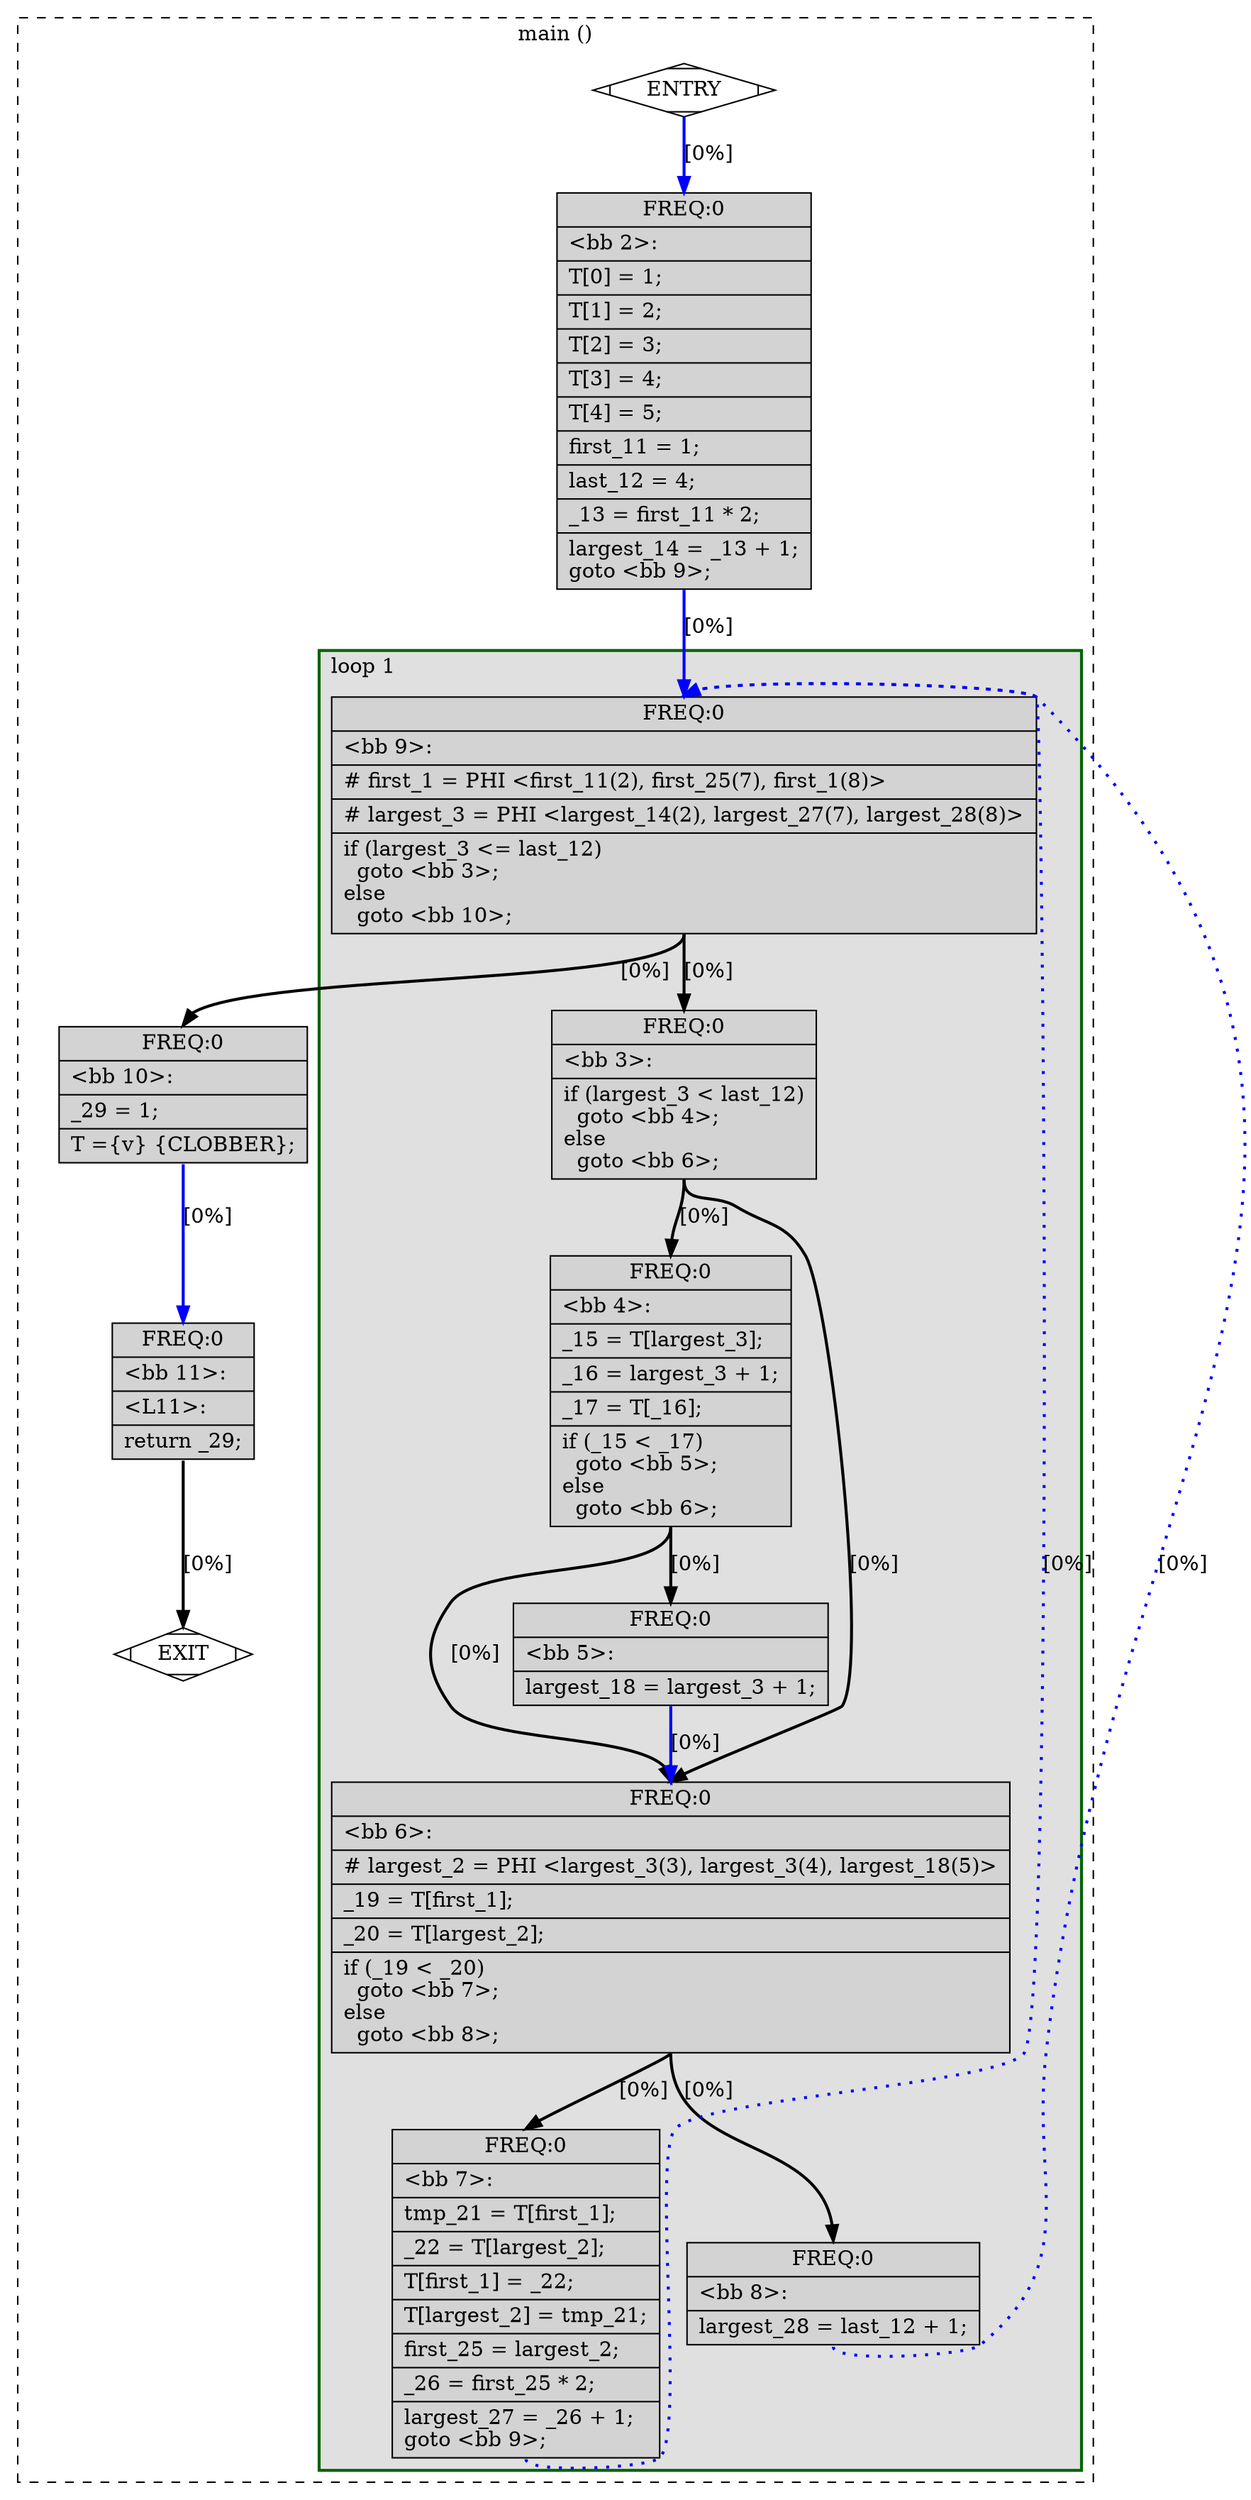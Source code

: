 digraph "code.c.027t.einline" {
overlap=false;
subgraph "cluster_main" {
	style="dashed";
	color="black";
	label="main ()";
	subgraph cluster_14_1 {
	style="filled";
	color="darkgreen";
	fillcolor="grey88";
	label="loop 1";
	labeljust=l;
	penwidth=2;
	fn_14_basic_block_9 [shape=record,style=filled,fillcolor=lightgrey,label="{ FREQ:0 |\<bb\ 9\>:\l\
|#\ first_1\ =\ PHI\ \<first_11(2),\ first_25(7),\ first_1(8)\>\l\
|#\ largest_3\ =\ PHI\ \<largest_14(2),\ largest_27(7),\ largest_28(8)\>\l\
|if\ (largest_3\ \<=\ last_12)\l\
\ \ goto\ \<bb\ 3\>;\l\
else\l\
\ \ goto\ \<bb\ 10\>;\l\
}"];

	fn_14_basic_block_3 [shape=record,style=filled,fillcolor=lightgrey,label="{ FREQ:0 |\<bb\ 3\>:\l\
|if\ (largest_3\ \<\ last_12)\l\
\ \ goto\ \<bb\ 4\>;\l\
else\l\
\ \ goto\ \<bb\ 6\>;\l\
}"];

	fn_14_basic_block_4 [shape=record,style=filled,fillcolor=lightgrey,label="{ FREQ:0 |\<bb\ 4\>:\l\
|_15\ =\ T[largest_3];\l\
|_16\ =\ largest_3\ +\ 1;\l\
|_17\ =\ T[_16];\l\
|if\ (_15\ \<\ _17)\l\
\ \ goto\ \<bb\ 5\>;\l\
else\l\
\ \ goto\ \<bb\ 6\>;\l\
}"];

	fn_14_basic_block_6 [shape=record,style=filled,fillcolor=lightgrey,label="{ FREQ:0 |\<bb\ 6\>:\l\
|#\ largest_2\ =\ PHI\ \<largest_3(3),\ largest_3(4),\ largest_18(5)\>\l\
|_19\ =\ T[first_1];\l\
|_20\ =\ T[largest_2];\l\
|if\ (_19\ \<\ _20)\l\
\ \ goto\ \<bb\ 7\>;\l\
else\l\
\ \ goto\ \<bb\ 8\>;\l\
}"];

	fn_14_basic_block_5 [shape=record,style=filled,fillcolor=lightgrey,label="{ FREQ:0 |\<bb\ 5\>:\l\
|largest_18\ =\ largest_3\ +\ 1;\l\
}"];

	fn_14_basic_block_7 [shape=record,style=filled,fillcolor=lightgrey,label="{ FREQ:0 |\<bb\ 7\>:\l\
|tmp_21\ =\ T[first_1];\l\
|_22\ =\ T[largest_2];\l\
|T[first_1]\ =\ _22;\l\
|T[largest_2]\ =\ tmp_21;\l\
|first_25\ =\ largest_2;\l\
|_26\ =\ first_25\ *\ 2;\l\
|largest_27\ =\ _26\ +\ 1;\l\
goto\ \<bb\ 9\>;\l\
}"];

	fn_14_basic_block_8 [shape=record,style=filled,fillcolor=lightgrey,label="{ FREQ:0 |\<bb\ 8\>:\l\
|largest_28\ =\ last_12\ +\ 1;\l\
}"];

	}
	fn_14_basic_block_0 [shape=Mdiamond,style=filled,fillcolor=white,label="ENTRY"];

	fn_14_basic_block_1 [shape=Mdiamond,style=filled,fillcolor=white,label="EXIT"];

	fn_14_basic_block_2 [shape=record,style=filled,fillcolor=lightgrey,label="{ FREQ:0 |\<bb\ 2\>:\l\
|T[0]\ =\ 1;\l\
|T[1]\ =\ 2;\l\
|T[2]\ =\ 3;\l\
|T[3]\ =\ 4;\l\
|T[4]\ =\ 5;\l\
|first_11\ =\ 1;\l\
|last_12\ =\ 4;\l\
|_13\ =\ first_11\ *\ 2;\l\
|largest_14\ =\ _13\ +\ 1;\l\
goto\ \<bb\ 9\>;\l\
}"];

	fn_14_basic_block_10 [shape=record,style=filled,fillcolor=lightgrey,label="{ FREQ:0 |\<bb\ 10\>:\l\
|_29\ =\ 1;\l\
|T\ =\{v\}\ \{CLOBBER\};\l\
}"];

	fn_14_basic_block_11 [shape=record,style=filled,fillcolor=lightgrey,label="{ FREQ:0 |\<bb\ 11\>:\l\
|\<L11\>:\l\
|return\ _29;\l\
}"];

	fn_14_basic_block_0:s -> fn_14_basic_block_2:n [style="solid,bold",color=blue,weight=100,constraint=true, label="[0%]"];
	fn_14_basic_block_2:s -> fn_14_basic_block_9:n [style="solid,bold",color=blue,weight=100,constraint=true, label="[0%]"];
	fn_14_basic_block_3:s -> fn_14_basic_block_4:n [style="solid,bold",color=black,weight=10,constraint=true, label="[0%]"];
	fn_14_basic_block_3:s -> fn_14_basic_block_6:n [style="solid,bold",color=black,weight=10,constraint=true, label="[0%]"];
	fn_14_basic_block_4:s -> fn_14_basic_block_5:n [style="solid,bold",color=black,weight=10,constraint=true, label="[0%]"];
	fn_14_basic_block_4:s -> fn_14_basic_block_6:n [style="solid,bold",color=black,weight=10,constraint=true, label="[0%]"];
	fn_14_basic_block_5:s -> fn_14_basic_block_6:n [style="solid,bold",color=blue,weight=100,constraint=true, label="[0%]"];
	fn_14_basic_block_6:s -> fn_14_basic_block_7:n [style="solid,bold",color=black,weight=10,constraint=true, label="[0%]"];
	fn_14_basic_block_6:s -> fn_14_basic_block_8:n [style="solid,bold",color=black,weight=10,constraint=true, label="[0%]"];
	fn_14_basic_block_7:s -> fn_14_basic_block_9:n [style="dotted,bold",color=blue,weight=10,constraint=false, label="[0%]"];
	fn_14_basic_block_8:s -> fn_14_basic_block_9:n [style="dotted,bold",color=blue,weight=10,constraint=false, label="[0%]"];
	fn_14_basic_block_9:s -> fn_14_basic_block_3:n [style="solid,bold",color=black,weight=10,constraint=true, label="[0%]"];
	fn_14_basic_block_9:s -> fn_14_basic_block_10:n [style="solid,bold",color=black,weight=10,constraint=true, label="[0%]"];
	fn_14_basic_block_10:s -> fn_14_basic_block_11:n [style="solid,bold",color=blue,weight=100,constraint=true, label="[0%]"];
	fn_14_basic_block_11:s -> fn_14_basic_block_1:n [style="solid,bold",color=black,weight=10,constraint=true, label="[0%]"];
	fn_14_basic_block_0:s -> fn_14_basic_block_1:n [style="invis",constraint=true];
}
}
